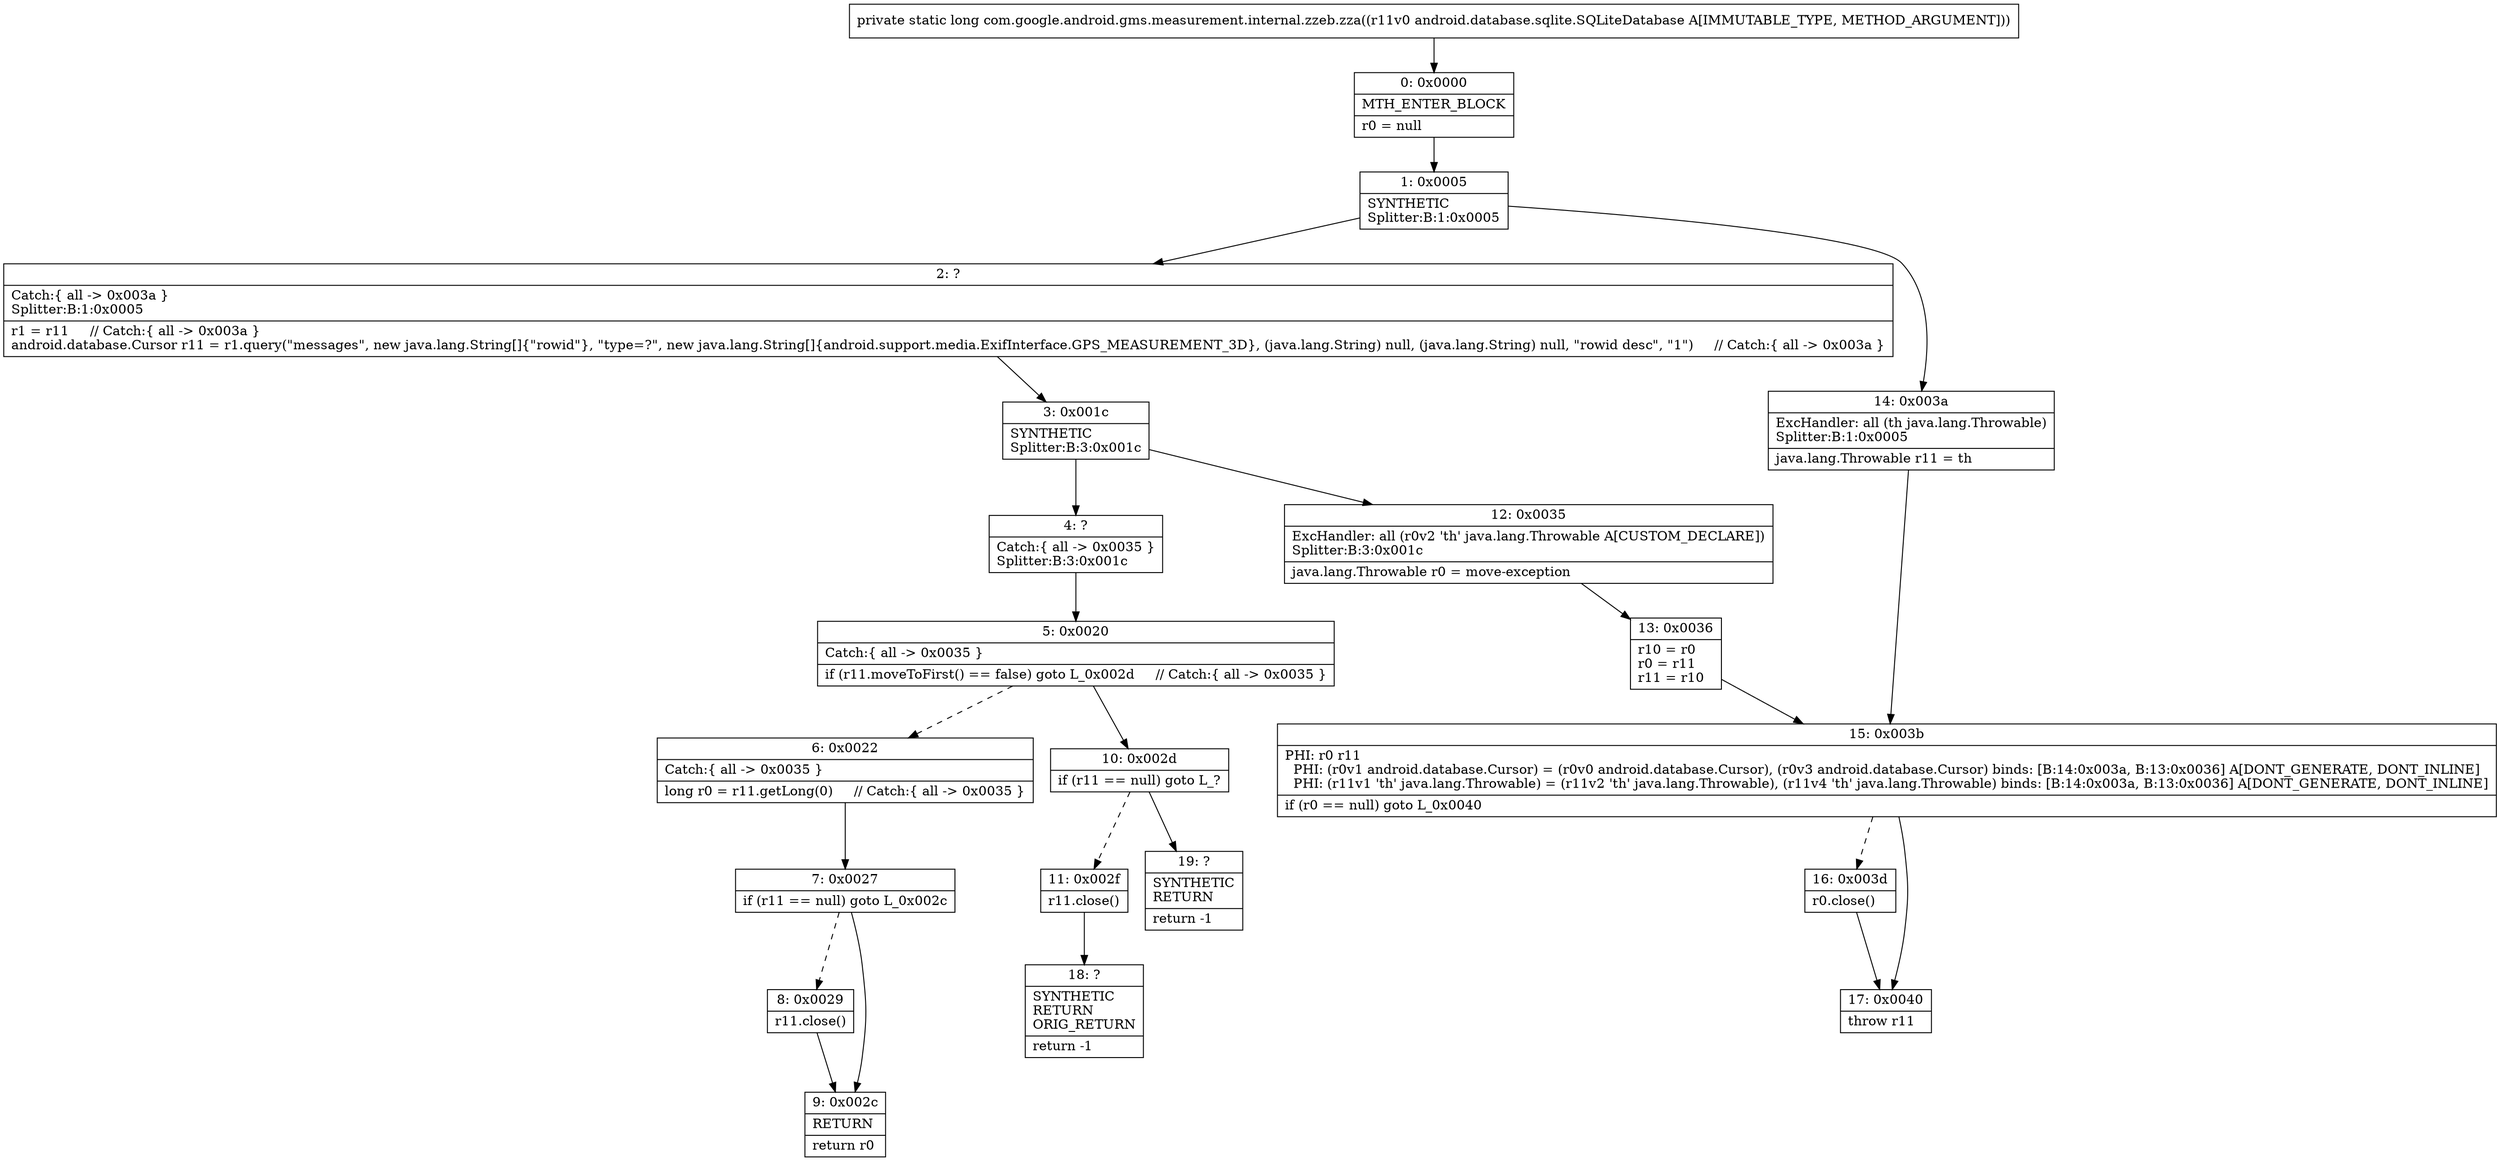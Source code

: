 digraph "CFG forcom.google.android.gms.measurement.internal.zzeb.zza(Landroid\/database\/sqlite\/SQLiteDatabase;)J" {
Node_0 [shape=record,label="{0\:\ 0x0000|MTH_ENTER_BLOCK\l|r0 = null\l}"];
Node_1 [shape=record,label="{1\:\ 0x0005|SYNTHETIC\lSplitter:B:1:0x0005\l}"];
Node_2 [shape=record,label="{2\:\ ?|Catch:\{ all \-\> 0x003a \}\lSplitter:B:1:0x0005\l|r1 = r11     \/\/ Catch:\{ all \-\> 0x003a \}\landroid.database.Cursor r11 = r1.query(\"messages\", new java.lang.String[]\{\"rowid\"\}, \"type=?\", new java.lang.String[]\{android.support.media.ExifInterface.GPS_MEASUREMENT_3D\}, (java.lang.String) null, (java.lang.String) null, \"rowid desc\", \"1\")     \/\/ Catch:\{ all \-\> 0x003a \}\l}"];
Node_3 [shape=record,label="{3\:\ 0x001c|SYNTHETIC\lSplitter:B:3:0x001c\l}"];
Node_4 [shape=record,label="{4\:\ ?|Catch:\{ all \-\> 0x0035 \}\lSplitter:B:3:0x001c\l}"];
Node_5 [shape=record,label="{5\:\ 0x0020|Catch:\{ all \-\> 0x0035 \}\l|if (r11.moveToFirst() == false) goto L_0x002d     \/\/ Catch:\{ all \-\> 0x0035 \}\l}"];
Node_6 [shape=record,label="{6\:\ 0x0022|Catch:\{ all \-\> 0x0035 \}\l|long r0 = r11.getLong(0)     \/\/ Catch:\{ all \-\> 0x0035 \}\l}"];
Node_7 [shape=record,label="{7\:\ 0x0027|if (r11 == null) goto L_0x002c\l}"];
Node_8 [shape=record,label="{8\:\ 0x0029|r11.close()\l}"];
Node_9 [shape=record,label="{9\:\ 0x002c|RETURN\l|return r0\l}"];
Node_10 [shape=record,label="{10\:\ 0x002d|if (r11 == null) goto L_?\l}"];
Node_11 [shape=record,label="{11\:\ 0x002f|r11.close()\l}"];
Node_12 [shape=record,label="{12\:\ 0x0035|ExcHandler: all (r0v2 'th' java.lang.Throwable A[CUSTOM_DECLARE])\lSplitter:B:3:0x001c\l|java.lang.Throwable r0 = move\-exception\l}"];
Node_13 [shape=record,label="{13\:\ 0x0036|r10 = r0\lr0 = r11\lr11 = r10\l}"];
Node_14 [shape=record,label="{14\:\ 0x003a|ExcHandler: all (th java.lang.Throwable)\lSplitter:B:1:0x0005\l|java.lang.Throwable r11 = th\l}"];
Node_15 [shape=record,label="{15\:\ 0x003b|PHI: r0 r11 \l  PHI: (r0v1 android.database.Cursor) = (r0v0 android.database.Cursor), (r0v3 android.database.Cursor) binds: [B:14:0x003a, B:13:0x0036] A[DONT_GENERATE, DONT_INLINE]\l  PHI: (r11v1 'th' java.lang.Throwable) = (r11v2 'th' java.lang.Throwable), (r11v4 'th' java.lang.Throwable) binds: [B:14:0x003a, B:13:0x0036] A[DONT_GENERATE, DONT_INLINE]\l|if (r0 == null) goto L_0x0040\l}"];
Node_16 [shape=record,label="{16\:\ 0x003d|r0.close()\l}"];
Node_17 [shape=record,label="{17\:\ 0x0040|throw r11\l}"];
Node_18 [shape=record,label="{18\:\ ?|SYNTHETIC\lRETURN\lORIG_RETURN\l|return \-1\l}"];
Node_19 [shape=record,label="{19\:\ ?|SYNTHETIC\lRETURN\l|return \-1\l}"];
MethodNode[shape=record,label="{private static long com.google.android.gms.measurement.internal.zzeb.zza((r11v0 android.database.sqlite.SQLiteDatabase A[IMMUTABLE_TYPE, METHOD_ARGUMENT])) }"];
MethodNode -> Node_0;
Node_0 -> Node_1;
Node_1 -> Node_2;
Node_1 -> Node_14;
Node_2 -> Node_3;
Node_3 -> Node_4;
Node_3 -> Node_12;
Node_4 -> Node_5;
Node_5 -> Node_6[style=dashed];
Node_5 -> Node_10;
Node_6 -> Node_7;
Node_7 -> Node_8[style=dashed];
Node_7 -> Node_9;
Node_8 -> Node_9;
Node_10 -> Node_11[style=dashed];
Node_10 -> Node_19;
Node_11 -> Node_18;
Node_12 -> Node_13;
Node_13 -> Node_15;
Node_14 -> Node_15;
Node_15 -> Node_16[style=dashed];
Node_15 -> Node_17;
Node_16 -> Node_17;
}

